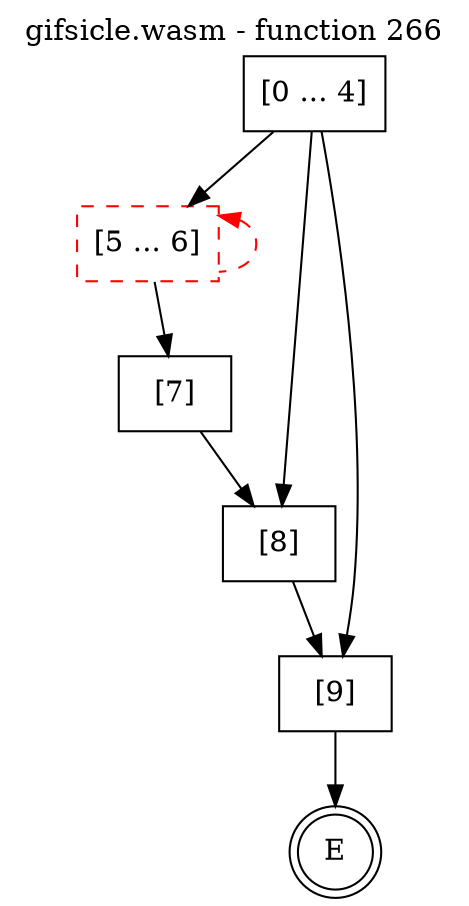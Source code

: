 digraph finite_state_machine {
    label = "gifsicle.wasm - function 266"
    labelloc =  t
    labelfontsize = 16
    labelfontcolor = black
    labelfontname = "Helvetica"
    node [shape = doublecircle]; E ;
    node [shape = box];
    node [shape=box, color=black, style=solid] 0[label="[0 ... 4]"]
    node [shape=box, color=red, style=dashed] 5[label="[5 ... 6]"]
    node [shape=box, color=black, style=solid] 7[label="[7]"]
    node [shape=box, color=black, style=solid] 8[label="[8]"]
    node [shape=box, color=black, style=solid] 9[label="[9]"]
    0 -> 5;
    0 -> 8;
    0 -> 9;
    5 -> 7;
    5 -> 5[style="dashed" color="red" dir=back];
    7 -> 8;
    8 -> 9;
    9 -> E;
}

